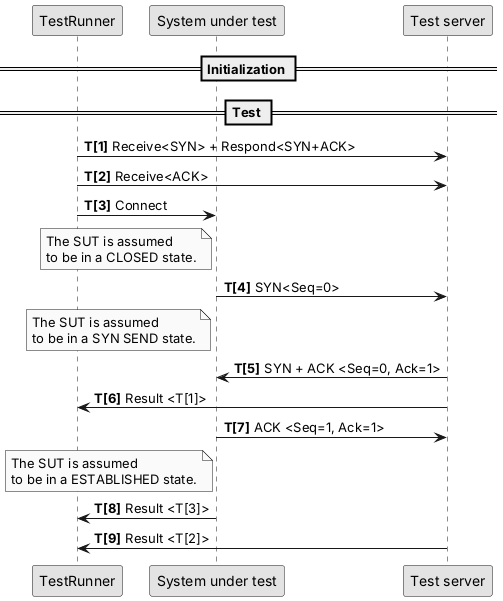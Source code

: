@startuml TestCase1
skinparam monochrome true
skinparam defaultFontName Inter
!pragma layout elk

participant "TestRunner" as tr
participant "System under test" as sut
participant "Test server" as ts

== Initialization ==

== Test ==
autonumber "<b>T[0]"

tr -> ts : Receive<SYN> + Respond<SYN+ACK>
tr -> ts : Receive<ACK>
tr -> sut : Connect
note left of sut
The SUT is assumed 
to be in a CLOSED state.
end note
sut -> ts : SYN<Seq=0>
note left of sut
The SUT is assumed 
to be in a SYN SEND state.
end note
sut <- ts : SYN + ACK <Seq=0, Ack=1>
tr <- ts : Result <T[1]>
sut -> ts : ACK <Seq=1, Ack=1>
note left of sut
The SUT is assumed 
to be in a ESTABLISHED state.
end note
tr <- sut : Result <T[3]>
tr <- ts : Result <T[2]>
@enduml

@startuml TestCase2
skinparam monochrome true
skinparam defaultFontName Inter
!pragma layout elk

participant "TestRunner" as tr
participant "System under test" as sut
participant "Test server" as ts

== Initialization ==
autonumber "<b>I[0]"

== Test ==
autonumber "<b>T[0]"
tr -> ts : Receive<SYN> + Respond<ACK>
tr -> ts : Receive<RST>
tr -> sut : Connect
note left of sut
The SUT is assumed 
to be in a CLOSED state.
end note
sut -> ts : SYN<Seq=0>
note left of sut
The SUT is assumed 
to be in a SYN SEND state.
end note
sut <- ts : ACK <Seq=0, Ack=1>
tr <- ts : Result <T[1]>
sut -> ts : RST <Seq=1, Ack=1>
note left of sut
The SUT is assumed 
to be in a CLOSED state.
end note
tr <- sut : Result <T[3]>
tr <- ts : Result <T[2]>
@enduml
@startuml TestCase3
skinparam monochrome true
skinparam defaultFontName Inter
!pragma layout elk

participant "TestRunner" as tr
participant "System under test" as sut
participant "Test server" as ts

== Initialization ==
autonumber "<b>I[0]"

== Test ==
autonumber "<b>T[0]"
tr -> ts : Receive<SYN> + Respond<invalid ACK>
tr -> ts : Receive<RST>
tr -> sut : Connect
note left of sut
The SUT is assumed 
to be in a CLOSED state.
end note
sut -> ts : SYN<Seq=0>
note left of sut
The SUT is assumed 
to be in a SYN SEND state.
end note
sut <- ts : ACK <Seq=0, Ack=33>
tr <- ts : Result <T[1]>
sut -> ts : RST <Seq=0>
note left of sut
The SUT is assumed 
to be in a CLOSED state.
end note
tr <- sut : Result <T[3]>
tr <- ts : Result <T[2]>
@enduml
@startuml TestCase4
skinparam monochrome true
skinparam defaultFontName Inter
!pragma layout elk

participant "TestRunner" as tr
participant "System under test" as sut
participant "Test server" as ts

== Initialization ==
autonumber "<b>I[0]"

== Test ==
autonumber "<b>T[0]"
tr -> ts : Receive<SYN>
tr -> ts : Send<SYN>
tr -> ts : Receive<SYN+ACK>
tr -> ts : Send<SYN+ACK>
tr -> sut : Connect
note left of sut
The SUT is assumed 
to be in a CLOSED state.
end note
sut -> ts : SYN<Seq=0>
note left of sut
The SUT is assumed 
to be in a SYN SEND state.
end note
tr <- ts : Result <T[1]>
sut <- ts : SYN <Seq=0>
tr <- ts : Result <T[2]>
sut -> ts : SYN+ACK <Seq=1, Ack=1>
note left of sut
The SUT is assumed 
to be in a SYN RCVD state.
end note
tr <- ts : Result <T[3]>
sut <- ts : SYN+ACK <Seq=1, Ack=2>
tr <- sut : Result <T[5]>
note left of sut
The SUT is assumed 
to be in a ESTABLISHED state.
end note
tr <- ts : Result <T[4]>
@enduml

@startuml TestCase5
skinparam monochrome true
skinparam defaultFontName Inter
!pragma layout elk

participant "TestRunner" as tr
participant "System under test" as sut
participant "Test server" as ts

== Initialization ==
autonumber "<b>I[0]"
tr -> sut : Listen
note left of sut
The SUT is assumed 
to be in a Listen state.
end note
== Test ==
autonumber "<b>T[0]"
tr -> ts : Send<SYN>
tr -> ts : Receive<SYN + ACK>
tr -> ts : Send<ACK>

sut <- ts : SYN<Seq=0>
tr <- ts : Result <T[1]>
note left of sut
The SUT is assumed 
to be in a SYN RCVD state.
end note
sut -> ts : SYN+ACK <Seq=0, Ack=1>
tr <- ts : Result <T[2]>
sut <- ts : ACK <Seq=1, Ack=1>
note left of sut
The SUT is assumed 
to be in a ESTABLISHED state.
end note
tr <- ts : Result <T[3]>
tr <- sut : Result <I[1]>
@enduml
@startuml TestCase6
skinparam monochrome true
skinparam defaultFontName Inter
!pragma layout elk

participant "TestRunner" as tr
participant "System under test" as sut
participant "Test server" as ts

== Initialization ==
autonumber "<b>I[0]"
tr -> sut : Listen
note left of sut
The SUT is assumed 
to be in a Listen state.
end note
== Test ==
autonumber "<b>T[0]"
tr -> ts : Send<SYN>
tr -> ts : Receive<SYN + ACK>
tr -> ts : Send<FIN + ACK>
tr -> ts : Receive<ACK>
sut <- ts : SYN<Seq=0>
tr <- ts : Result <T[1]>
note left of sut
The SUT is assumed 
to be in a SYN RCVD state.
end note
sut -> ts : SYN+ACK <Seq=0, Ack=1>
tr <- ts : Result <T[2]>
sut <- ts : FIN+ACK <Seq=1, Ack=1>
note left of sut
The SUT is assumed 
to be in the CLOSE WAIT state.
end note
tr <- ts : Result <T[3]>
sut -> ts : ACK<Seq=1, Ack=2>
tr <- ts : Result <T[4]>
tr <- sut : Result <I[1]>
@enduml
@startuml TestCase7
skinparam monochrome true
skinparam defaultFontName Inter
!pragma layout elk

participant "TestRunner" as tr
participant "System under test" as sut
participant "Test server" as ts

== Initialization ==
autonumber "<b>I[0]"
tr -> ts : Receive<SYN> + Respond<SYN+ACK>
tr -> ts : Receive<ACK>
tr -> sut : Connect
note left of sut
The SUT is assumed 
to be in a CLOSED state.
end note
sut -> ts : SYN<Seq=0>
note left of sut
The SUT is assumed 
to be in a SYN SEND state.
end note
sut <- ts : SYN + ACK <Seq=0, Ack=1>
tr <- ts : Result <I[1]>
sut -> ts : ACK <Seq=1, Ack=1>
note left of sut
The SUT is assumed 
to be in a ESTABLISHED state.
end note
tr <- sut : Result <I[3]>
tr <- ts : Result <I[2]>
...
== Test ==
autonumber "<b>T[0]"
tr -> ts : Send<FIN+ACK>
tr -> ts : Receive<ACK>
tr -> ts : Receive<FIN+ACK>
tr -> ts : Send<ACK>
sut <- ts : FIN+ACK<Seq=1>
tr <- ts : Result <T[1]>
note left of sut
The SUT is assumed 
to be in a CLOSE WAIT state.
end note
sut -> ts : ACK <Seq=2, Ack=2>
tr <- ts : Result <T[2]>
tr -> sut : Close
sut -> ts : FIN+ACK <Seq=3, Ack=2>
note left of sut
The SUT is assumed 
to be in the LAST-ACK state.
end note
tr <- ts : Result <T[3]>
sut <- ts : ACK<Seq=2, Ack=3>
tr <- ts : Result <T[4]>
tr <- sut : Result <T[9]>
@enduml

@startuml TestCase8
skinparam monochrome true
skinparam defaultFontName Inter
!pragma layout elk

participant "TestRunner" as tr
participant "System under test" as sut
participant "Test server" as ts

== Initialization ==
autonumber "<b>I[0]"
tr -> ts : Receive<SYN> + Respond<SYN+ACK>
tr -> ts : Receive<ACK>
tr -> sut : Connect
note left of sut
The SUT is assumed 
to be in a CLOSED state.
end note
sut -> ts : SYN<Seq=0>
note left of sut
The SUT is assumed 
to be in a SYN SEND state.
end note
sut <- ts : SYN + ACK <Seq=0, Ack=1>
tr <- ts : Result <I[1]>
sut -> ts : ACK <Seq=1, Ack=1>
note left of sut
The SUT is assumed 
to be in a ESTABLISHED state.
end note
tr <- sut : Result <I[3]>
tr <- ts : Result <I[2]>
...
== Test ==
autonumber "<b>T[0]"
tr -> ts : Receive <FIN+ACK>
tr -> ts : Send <FIN+ACK>
tr -> ts : Receive <ACK>
tr -> sut: Close
sut -> ts : FIN+ACK<Seq=2, Ack=1>
tr <- ts : Result <T[1]>
note left of sut
The SUT is assumed 
to be in a FIN WAIT 1 state.
end note
sut <- ts : FIN+ACK <Seq=2, Ack=3>
tr <- ts : Result <T[2]>
sut -> ts : ACK<Seq=3, Ack=3>
note left of sut
The SUT is assumed 
to be in the CLOSING state.
end note
tr <- ts : Result <T[3]>
tr <- sut : Result <T[4]>
@enduml
@startuml TestCase9
skinparam monochrome true
skinparam defaultFontName Inter
!pragma layout elk

participant "TestRunner" as tr
participant "System under test" as sut
participant "Test server" as ts

== Initialization ==
autonumber "<b>I[0]"
tr -> ts : Receive<SYN> + Respond<SYN+ACK>
tr -> ts : Receive<ACK>
tr -> sut : Connect
note left of sut
The SUT is assumed 
to be in a CLOSED state.
end note
sut -> ts : SYN<Seq=0>
note left of sut
The SUT is assumed 
to be in a SYN SEND state.
end note
sut <- ts : SYN + ACK <Seq=0, Ack=1>
tr <- ts : Result <I[1]>
sut -> ts : ACK <Seq=1, Ack=1>
note left of sut
The SUT is assumed 
to be in a ESTABLISHED state.
end note
tr <- sut : Result <I[3]>
tr <- ts : Result <I[2]>
...
== Test ==
autonumber "<b>T[0]"
tr -> ts : Receive <FIN+ACK>
tr -> ts : Send <ACK>
tr -> ts : Send <SEGMENT+ACK>
tr -> ts : Receive <ACK>
tr -> sut: Close
sut -> ts : FIN+ACK<Seq=2, Ack=1>
tr <- ts : Result <T[1]>
note left of sut
The SUT is assumed 
to be in a FIN WAIT 1 state.
end note
sut <- ts : ACK <Seq=1, Ack=3>
tr <- ts : Result <T[2]>
note left of sut
The SUT is assumed 
to be in a FIN WAIT 2 state.
end note
tr <- sut : Result <T[5]>
sut <- ts : SEGMENT+ACK <Seq=2, Ack=3, payload=15>
tr <- ts : Result <T[3]>
sut -> ts : ACK<Seq=3, Ack=17>
tr <- ts : Result <T[4]>
@enduml
@startuml TestCase10
skinparam monochrome true
skinparam defaultFontName Inter
!pragma layout elk

participant "TestRunner" as tr
participant "System under test" as sut
participant "Test server" as ts

== Initialization ==
autonumber "<b>I[0]"
tr -> ts : Receive<SYN> + Respond<SYN+ACK>
tr -> ts : Receive<ACK>
tr -> sut : Connect
note left of sut
The SUT is assumed 
to be in a CLOSED state.
end note
sut -> ts : SYN<Seq=0>
note left of sut
The SUT is assumed 
to be in a SYN SEND state.
end note
sut <- ts : SYN + ACK <Seq=0, Ack=1>
tr <- ts : Result <I[1]>
sut -> ts : ACK <Seq=1, Ack=1>
note left of sut
The SUT is assumed 
to be in a ESTABLISHED state.
end note
tr <- sut : Result <I[3]>
tr <- ts : Result <I[2]>
...
== Test ==
autonumber "<b>T[0]"
tr -> ts : Send <SEGMENT+ACK>
tr -> ts : Receive <ACK>
tr -> ts : Send <SEGMENT+ACK>
tr -> ts : Receive <ACK>
tr -> ts : Send <SEGMENT+ACK>
tr -> ts : Receive <ACK>
sut <- ts : SEGMENT+ACK<Seq=2, Ack=1, payload=100>
tr <- ts : Result <T[1]>
sut -> ts : ACK<Seq=1, Ack=102>
tr <- ts : Result <T[2]>
sut <- ts : SEGMENT+ACK<Seq=102, Ack=2, payload=100>
tr <- ts : Result <T[3]>
sut -> ts : ACK<Seq=2, Ack=202>
tr <- ts : Result <T[4]>
sut <- ts : SEGMENT+ACK<Seq=202, Ack=3, payload=100>
tr <- ts : Result <T[5]>
sut -> ts : ACK<Seq=3, Ack=302>
tr <- ts : Result <T[6]>
tr -> sut: Receive<payload=300>
sut -> tr: Result<T[19]>
@enduml

@startuml TestCase11
skinparam monochrome true
skinparam defaultFontName Inter
!pragma layout elk

participant "TestRunner" as tr
participant "System under test" as sut
participant "Test server" as ts

== Initialization ==
autonumber "<b>I[0]"
tr -> ts : Receive<SYN> + Respond<SYN+ACK>
tr -> ts : Receive<ACK>
tr -> sut : Connect
note left of sut
The SUT is assumed 
to be in a CLOSED state.
end note
sut -> ts : SYN<Seq=0>
note left of sut
The SUT is assumed 
to be in a SYN SEND state.
end note
sut <- ts : SYN + ACK <Seq=0, Ack=1>
tr <- ts : Result <I[1]>
sut -> ts : ACK <Seq=1, Ack=1>
note left of sut
The SUT is assumed 
to be in a ESTABLISHED state.
end note
tr <- sut : Result <I[3]>
tr <- ts : Result <I[2]>
...
== Test ==
autonumber "<b>T[0]"
tr -> ts : Receive <SEGMENT+ACK>
tr -> ts : Send <ACK>
tr -> ts : Receive <SEGMENT+ACK>
tr -> ts : Send <ACK>
tr -> ts : Receive <SEGMENT+ACK>
tr -> ts : Send <ACK>
tr -> sut: Send <payload=100>
sut -> ts : SEGMENT+ACK<Seq=2, Ack=1, payload=100>
tr <- ts : Result <T[1]>
sut <- ts : ACK<Seq=1, Ack=102>
tr <- ts : Result <T[2]>
tr <- sut : Result <T[7]>
tr -> sut: Send <payload=100>
sut -> ts : SEGMENT+ACK<Seq=102, Ack=2, payload=100>
tr <- ts : Result <T[3]>
sut <- ts : ACK<Seq=2, Ack=202>
tr <- ts : Result <T[4]>
tr <- sut : Result <T[13]>
tr -> sut: Send <payload=100>
sut -> ts : SEGMENT+ACK<Seq=202, Ack=3, payload=100>
tr <- ts : Result <T[5]>
sut <- ts : ACK<seq=3, ack=302>
tr <- ts : result <T[6]>
tr <- sut : Result <T[19]>
@enduml

@startuml TestCase12
skinparam monochrome true
skinparam defaultFontName Inter
!pragma layout elk

participant "TestRunner" as tr
participant "System under test" as sut
participant "Test server" as ts

== Initialization ==
autonumber "<b>I[0]"
tr -> ts : Receive<SYN> + Respond<SYN+ACK>
tr -> ts : Receive<ACK>
tr -> sut : Connect
note left of sut
The SUT is assumed 
to be in a CLOSED state.
end note
sut -> ts : SYN<Seq=0>
note left of sut
The SUT is assumed 
to be in a SYN SEND state.
end note
sut <- ts : SYN + ACK <Seq=0, Ack=1>
tr <- ts : Result <I[1]>
sut -> ts : ACK <Seq=1, Ack=1>
note left of sut
The SUT is assumed 
to be in a ESTABLISHED state.
end note
tr <- sut : Result <I[3]>
tr <- ts : Result <I[2]>
...
== Test ==
autonumber "<b>T[0]"
tr -> ts : Send <invalid ACK>
tr -> ts : Receive <ACK>
sut <- ts : ACK<Seq=1, Ack=109>
tr <- ts : Result <T[1]>
sut -> ts : ACK<Seq=2, Ack=1>
tr <- ts : Result <T[2]>
@enduml
@startuml TestCase13
skinparam monochrome true
skinparam defaultFontName Inter
!pragma layout elk

participant "TestRunner" as tr
participant "System under test" as sut
participant "Test server" as ts

== Initialization ==
autonumber "<b>I[0]"
tr -> ts : Receive<SYN> + Respond<SYN+ACK>
tr -> ts : Receive<ACK>
tr -> sut : Connect
note left of sut
The SUT is assumed 
to be in a CLOSED state.
end note
sut -> ts : SYN<Seq=0>
note left of sut
The SUT is assumed 
to be in a SYN SEND state.
end note
sut <- ts : SYN + ACK <Seq=0, Ack=1>
tr <- ts : Result <I[1]>
sut -> ts : ACK <Seq=1, Ack=1>
note left of sut
The SUT is assumed 
to be in a ESTABLISHED state.
end note
tr <- sut : Result <I[3]>
tr <- ts : Result <I[2]>
...
== Test ==
autonumber "<b>T[0]"
tr -> ts : Send <payload=100, seq=x>
tr -> ts : Receive <ACK>
tr -> ts : Send <payload=100, seq=x>
tr -> ts : Receive <ACK>
sut <- ts : SEGMENT<Seq=2, Ack=1, payload=100>
tr <- ts : Result <T[1]>
sut -> ts : ACK<Seq=1, Ack=102>
tr <- ts : Result <T[2]>
sut <- ts : SEGMENT<Seq=2, Ack=1, payload=100>
tr <- ts : Result <T[3]>
sut -> ts : ACK<Seq=1, Ack=102>
tr <- ts : Result <T[4]>
@enduml
@startuml TestCase14
skinparam monochrome true
skinparam defaultFontName Inter
!pragma layout elk

participant "TestRunner" as tr
participant "System under test" as sut
participant "Test server" as ts

== Initialization ==
autonumber "<b>I[0]"
tr -> ts : Receive<SYN> + Respond<SYN+ACK>
tr -> ts : Receive<ACK>
tr -> sut : Connect
note left of sut
The SUT is assumed 
to be in a CLOSED state.
end note
sut -> ts : SYN<Seq=0>
note left of sut
The SUT is assumed 
to be in a SYN SEND state.
end note
sut <- ts : SYN + ACK <Seq=0, Ack=1>
tr <- ts : Result <I[1]>
sut -> ts : ACK <Seq=1, Ack=1>
note left of sut
The SUT is assumed 
to be in a ESTABLISHED state.
end note
tr <- sut : Result <I[3]>
tr <- ts : Result <I[2]>
...
== Test ==
autonumber "<b>T[0]"
tr -> ts : Receive <SEGMENT+ACK>
tr -> ts : Receive <SEGMENT+ACK>
tr -> ts : Send <ACK>
tr -> sut: Send <payload=100>
sut -> ts : SEGMENT+ACK<Seq=2, Ack=1, payload=100>
tr <- ts : Result <T[1]>
sut -> ts : SEGMENT+ACK<Seq=2, Ack=1, payload=100>
tr <- ts : Result <T[2]>
sut <- ts : ACK<Seq=1, Ack=102>
tr <- ts : Result <T[3]>
tr <- sut : Result <T[4]>
@enduml
